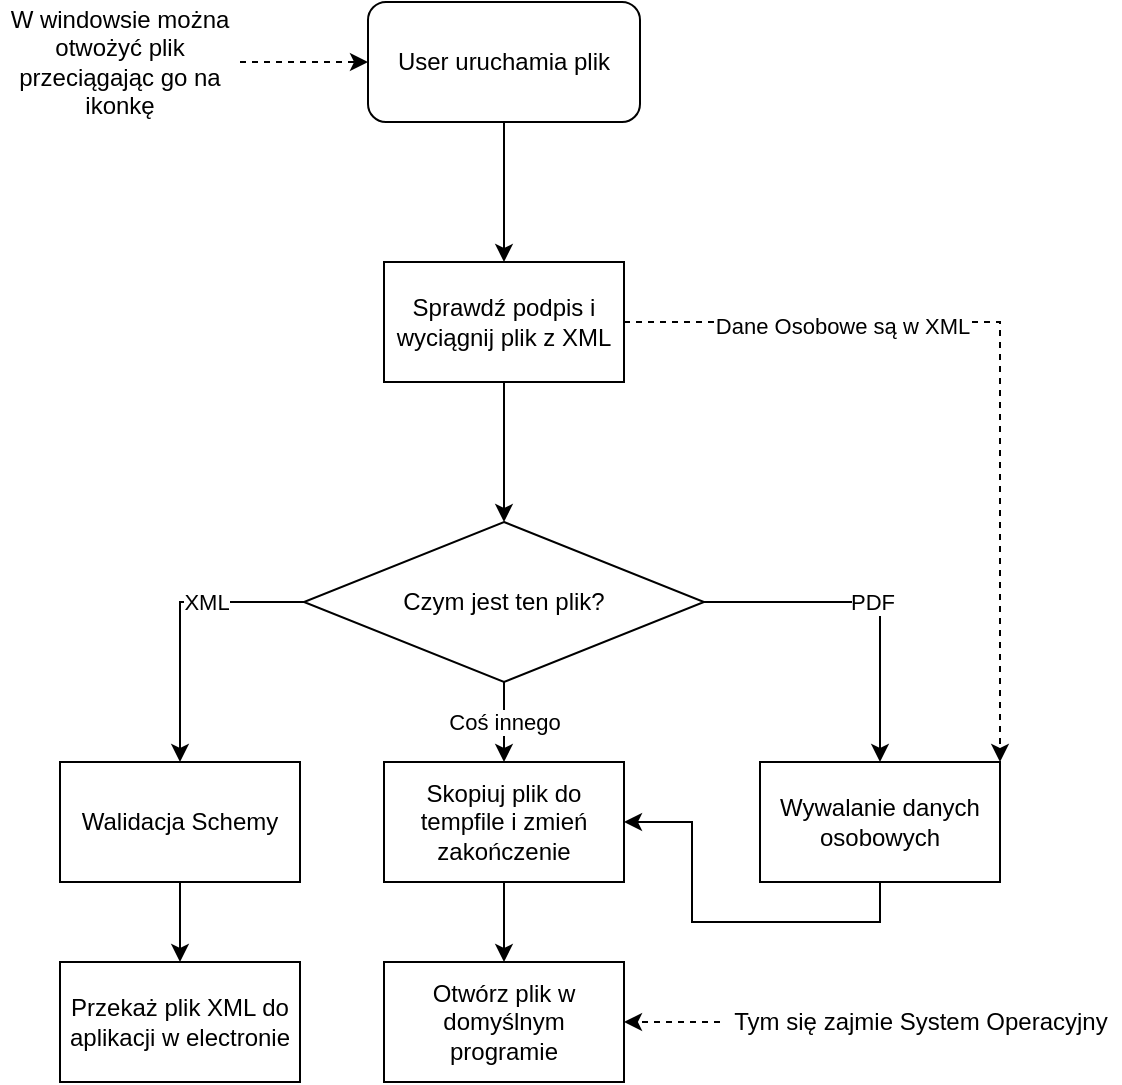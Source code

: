 <mxfile version="15.9.1" type="github">
  <diagram id="jmx6u4F9QZl8LQXiIBYf" name="Page-1">
    <mxGraphModel dx="2048" dy="794" grid="1" gridSize="10" guides="1" tooltips="1" connect="1" arrows="1" fold="1" page="1" pageScale="1" pageWidth="827" pageHeight="1169" math="0" shadow="0">
      <root>
        <mxCell id="0" />
        <mxCell id="1" parent="0" />
        <mxCell id="d7sYHIAtsYw5JPwzrbe_-30" style="edgeStyle=orthogonalEdgeStyle;rounded=0;orthogonalLoop=1;jettySize=auto;html=1;exitX=0.5;exitY=1;exitDx=0;exitDy=0;entryX=0.5;entryY=0;entryDx=0;entryDy=0;" edge="1" parent="1" source="d7sYHIAtsYw5JPwzrbe_-26" target="d7sYHIAtsYw5JPwzrbe_-29">
          <mxGeometry relative="1" as="geometry" />
        </mxCell>
        <mxCell id="d7sYHIAtsYw5JPwzrbe_-35" style="edgeStyle=orthogonalEdgeStyle;rounded=0;orthogonalLoop=1;jettySize=auto;html=1;exitX=1;exitY=0.5;exitDx=0;exitDy=0;entryX=1;entryY=0;entryDx=0;entryDy=0;dashed=1;" edge="1" parent="1" source="d7sYHIAtsYw5JPwzrbe_-29" target="d7sYHIAtsYw5JPwzrbe_-33">
          <mxGeometry relative="1" as="geometry" />
        </mxCell>
        <mxCell id="d7sYHIAtsYw5JPwzrbe_-36" value="Dane Osobowe są w XML" style="edgeLabel;html=1;align=center;verticalAlign=middle;resizable=0;points=[];" vertex="1" connectable="0" parent="d7sYHIAtsYw5JPwzrbe_-35">
          <mxGeometry x="-0.466" y="-2" relative="1" as="geometry">
            <mxPoint as="offset" />
          </mxGeometry>
        </mxCell>
        <mxCell id="d7sYHIAtsYw5JPwzrbe_-26" value="User uruchamia plik" style="rounded=1;whiteSpace=wrap;html=1;" vertex="1" parent="1">
          <mxGeometry x="354" y="140" width="136" height="60" as="geometry" />
        </mxCell>
        <mxCell id="d7sYHIAtsYw5JPwzrbe_-32" style="edgeStyle=orthogonalEdgeStyle;rounded=0;orthogonalLoop=1;jettySize=auto;html=1;exitX=0.5;exitY=1;exitDx=0;exitDy=0;entryX=0.5;entryY=0;entryDx=0;entryDy=0;" edge="1" parent="1" source="d7sYHIAtsYw5JPwzrbe_-29" target="d7sYHIAtsYw5JPwzrbe_-31">
          <mxGeometry relative="1" as="geometry" />
        </mxCell>
        <mxCell id="d7sYHIAtsYw5JPwzrbe_-29" value="Sprawdź podpis i wyciągnij plik z XML" style="rounded=0;whiteSpace=wrap;html=1;" vertex="1" parent="1">
          <mxGeometry x="362" y="270" width="120" height="60" as="geometry" />
        </mxCell>
        <mxCell id="d7sYHIAtsYw5JPwzrbe_-34" value="PDF" style="edgeStyle=orthogonalEdgeStyle;rounded=0;orthogonalLoop=1;jettySize=auto;html=1;exitX=1;exitY=0.5;exitDx=0;exitDy=0;entryX=0.5;entryY=0;entryDx=0;entryDy=0;" edge="1" parent="1" source="d7sYHIAtsYw5JPwzrbe_-31" target="d7sYHIAtsYw5JPwzrbe_-33">
          <mxGeometry relative="1" as="geometry" />
        </mxCell>
        <mxCell id="d7sYHIAtsYw5JPwzrbe_-38" value="Coś innego" style="edgeStyle=orthogonalEdgeStyle;rounded=0;orthogonalLoop=1;jettySize=auto;html=1;exitX=0.5;exitY=1;exitDx=0;exitDy=0;entryX=0.5;entryY=0;entryDx=0;entryDy=0;" edge="1" parent="1" source="d7sYHIAtsYw5JPwzrbe_-31" target="d7sYHIAtsYw5JPwzrbe_-37">
          <mxGeometry relative="1" as="geometry" />
        </mxCell>
        <mxCell id="d7sYHIAtsYw5JPwzrbe_-45" style="edgeStyle=orthogonalEdgeStyle;rounded=0;orthogonalLoop=1;jettySize=auto;html=1;exitX=0;exitY=0.5;exitDx=0;exitDy=0;entryX=0.5;entryY=0;entryDx=0;entryDy=0;" edge="1" parent="1" source="d7sYHIAtsYw5JPwzrbe_-31" target="d7sYHIAtsYw5JPwzrbe_-44">
          <mxGeometry relative="1" as="geometry" />
        </mxCell>
        <mxCell id="d7sYHIAtsYw5JPwzrbe_-46" value="XML" style="edgeLabel;html=1;align=center;verticalAlign=middle;resizable=0;points=[];" vertex="1" connectable="0" parent="d7sYHIAtsYw5JPwzrbe_-45">
          <mxGeometry x="-0.31" relative="1" as="geometry">
            <mxPoint as="offset" />
          </mxGeometry>
        </mxCell>
        <mxCell id="d7sYHIAtsYw5JPwzrbe_-31" value="Czym jest ten plik?" style="rhombus;whiteSpace=wrap;html=1;" vertex="1" parent="1">
          <mxGeometry x="322" y="400" width="200" height="80" as="geometry" />
        </mxCell>
        <mxCell id="d7sYHIAtsYw5JPwzrbe_-52" style="edgeStyle=orthogonalEdgeStyle;rounded=0;orthogonalLoop=1;jettySize=auto;html=1;exitX=0.5;exitY=1;exitDx=0;exitDy=0;entryX=1;entryY=0.5;entryDx=0;entryDy=0;" edge="1" parent="1" source="d7sYHIAtsYw5JPwzrbe_-33" target="d7sYHIAtsYw5JPwzrbe_-37">
          <mxGeometry relative="1" as="geometry" />
        </mxCell>
        <mxCell id="d7sYHIAtsYw5JPwzrbe_-33" value="Wywalanie danych osobowych" style="rounded=0;whiteSpace=wrap;html=1;" vertex="1" parent="1">
          <mxGeometry x="550" y="520" width="120" height="60" as="geometry" />
        </mxCell>
        <mxCell id="d7sYHIAtsYw5JPwzrbe_-40" style="edgeStyle=orthogonalEdgeStyle;rounded=0;orthogonalLoop=1;jettySize=auto;html=1;exitX=0.5;exitY=1;exitDx=0;exitDy=0;entryX=0.5;entryY=0;entryDx=0;entryDy=0;" edge="1" parent="1" source="d7sYHIAtsYw5JPwzrbe_-37" target="d7sYHIAtsYw5JPwzrbe_-39">
          <mxGeometry relative="1" as="geometry" />
        </mxCell>
        <mxCell id="d7sYHIAtsYw5JPwzrbe_-37" value="Skopiuj plik do tempfile i zmień zakończenie" style="rounded=0;whiteSpace=wrap;html=1;" vertex="1" parent="1">
          <mxGeometry x="362" y="520" width="120" height="60" as="geometry" />
        </mxCell>
        <mxCell id="d7sYHIAtsYw5JPwzrbe_-39" value="Otwórz plik w domyślnym programie" style="rounded=0;whiteSpace=wrap;html=1;" vertex="1" parent="1">
          <mxGeometry x="362" y="620" width="120" height="60" as="geometry" />
        </mxCell>
        <mxCell id="d7sYHIAtsYw5JPwzrbe_-43" style="edgeStyle=orthogonalEdgeStyle;rounded=0;orthogonalLoop=1;jettySize=auto;html=1;entryX=1;entryY=0.5;entryDx=0;entryDy=0;dashed=1;" edge="1" parent="1" source="d7sYHIAtsYw5JPwzrbe_-41" target="d7sYHIAtsYw5JPwzrbe_-39">
          <mxGeometry relative="1" as="geometry" />
        </mxCell>
        <mxCell id="d7sYHIAtsYw5JPwzrbe_-41" value="Tym się zajmie System Operacyjny" style="text;html=1;align=center;verticalAlign=middle;resizable=0;points=[];autosize=1;strokeColor=none;fillColor=none;" vertex="1" parent="1">
          <mxGeometry x="530" y="640" width="200" height="20" as="geometry" />
        </mxCell>
        <mxCell id="d7sYHIAtsYw5JPwzrbe_-48" style="edgeStyle=orthogonalEdgeStyle;rounded=0;orthogonalLoop=1;jettySize=auto;html=1;exitX=0.5;exitY=1;exitDx=0;exitDy=0;entryX=0.5;entryY=0;entryDx=0;entryDy=0;" edge="1" parent="1" source="d7sYHIAtsYw5JPwzrbe_-44" target="d7sYHIAtsYw5JPwzrbe_-47">
          <mxGeometry relative="1" as="geometry" />
        </mxCell>
        <mxCell id="d7sYHIAtsYw5JPwzrbe_-44" value="Walidacja Schemy" style="rounded=0;whiteSpace=wrap;html=1;" vertex="1" parent="1">
          <mxGeometry x="200" y="520" width="120" height="60" as="geometry" />
        </mxCell>
        <mxCell id="d7sYHIAtsYw5JPwzrbe_-47" value="Przekaż plik XML do aplikacji w electronie" style="rounded=0;whiteSpace=wrap;html=1;" vertex="1" parent="1">
          <mxGeometry x="200" y="620" width="120" height="60" as="geometry" />
        </mxCell>
        <mxCell id="d7sYHIAtsYw5JPwzrbe_-50" style="edgeStyle=orthogonalEdgeStyle;rounded=0;orthogonalLoop=1;jettySize=auto;html=1;entryX=0;entryY=0.5;entryDx=0;entryDy=0;dashed=1;" edge="1" parent="1" source="d7sYHIAtsYw5JPwzrbe_-49" target="d7sYHIAtsYw5JPwzrbe_-26">
          <mxGeometry relative="1" as="geometry" />
        </mxCell>
        <mxCell id="d7sYHIAtsYw5JPwzrbe_-49" value="W windowsie można otwożyć plik przeciągając go na ikonkę" style="text;html=1;strokeColor=none;fillColor=none;align=center;verticalAlign=middle;whiteSpace=wrap;rounded=0;" vertex="1" parent="1">
          <mxGeometry x="170" y="155" width="120" height="30" as="geometry" />
        </mxCell>
      </root>
    </mxGraphModel>
  </diagram>
</mxfile>
